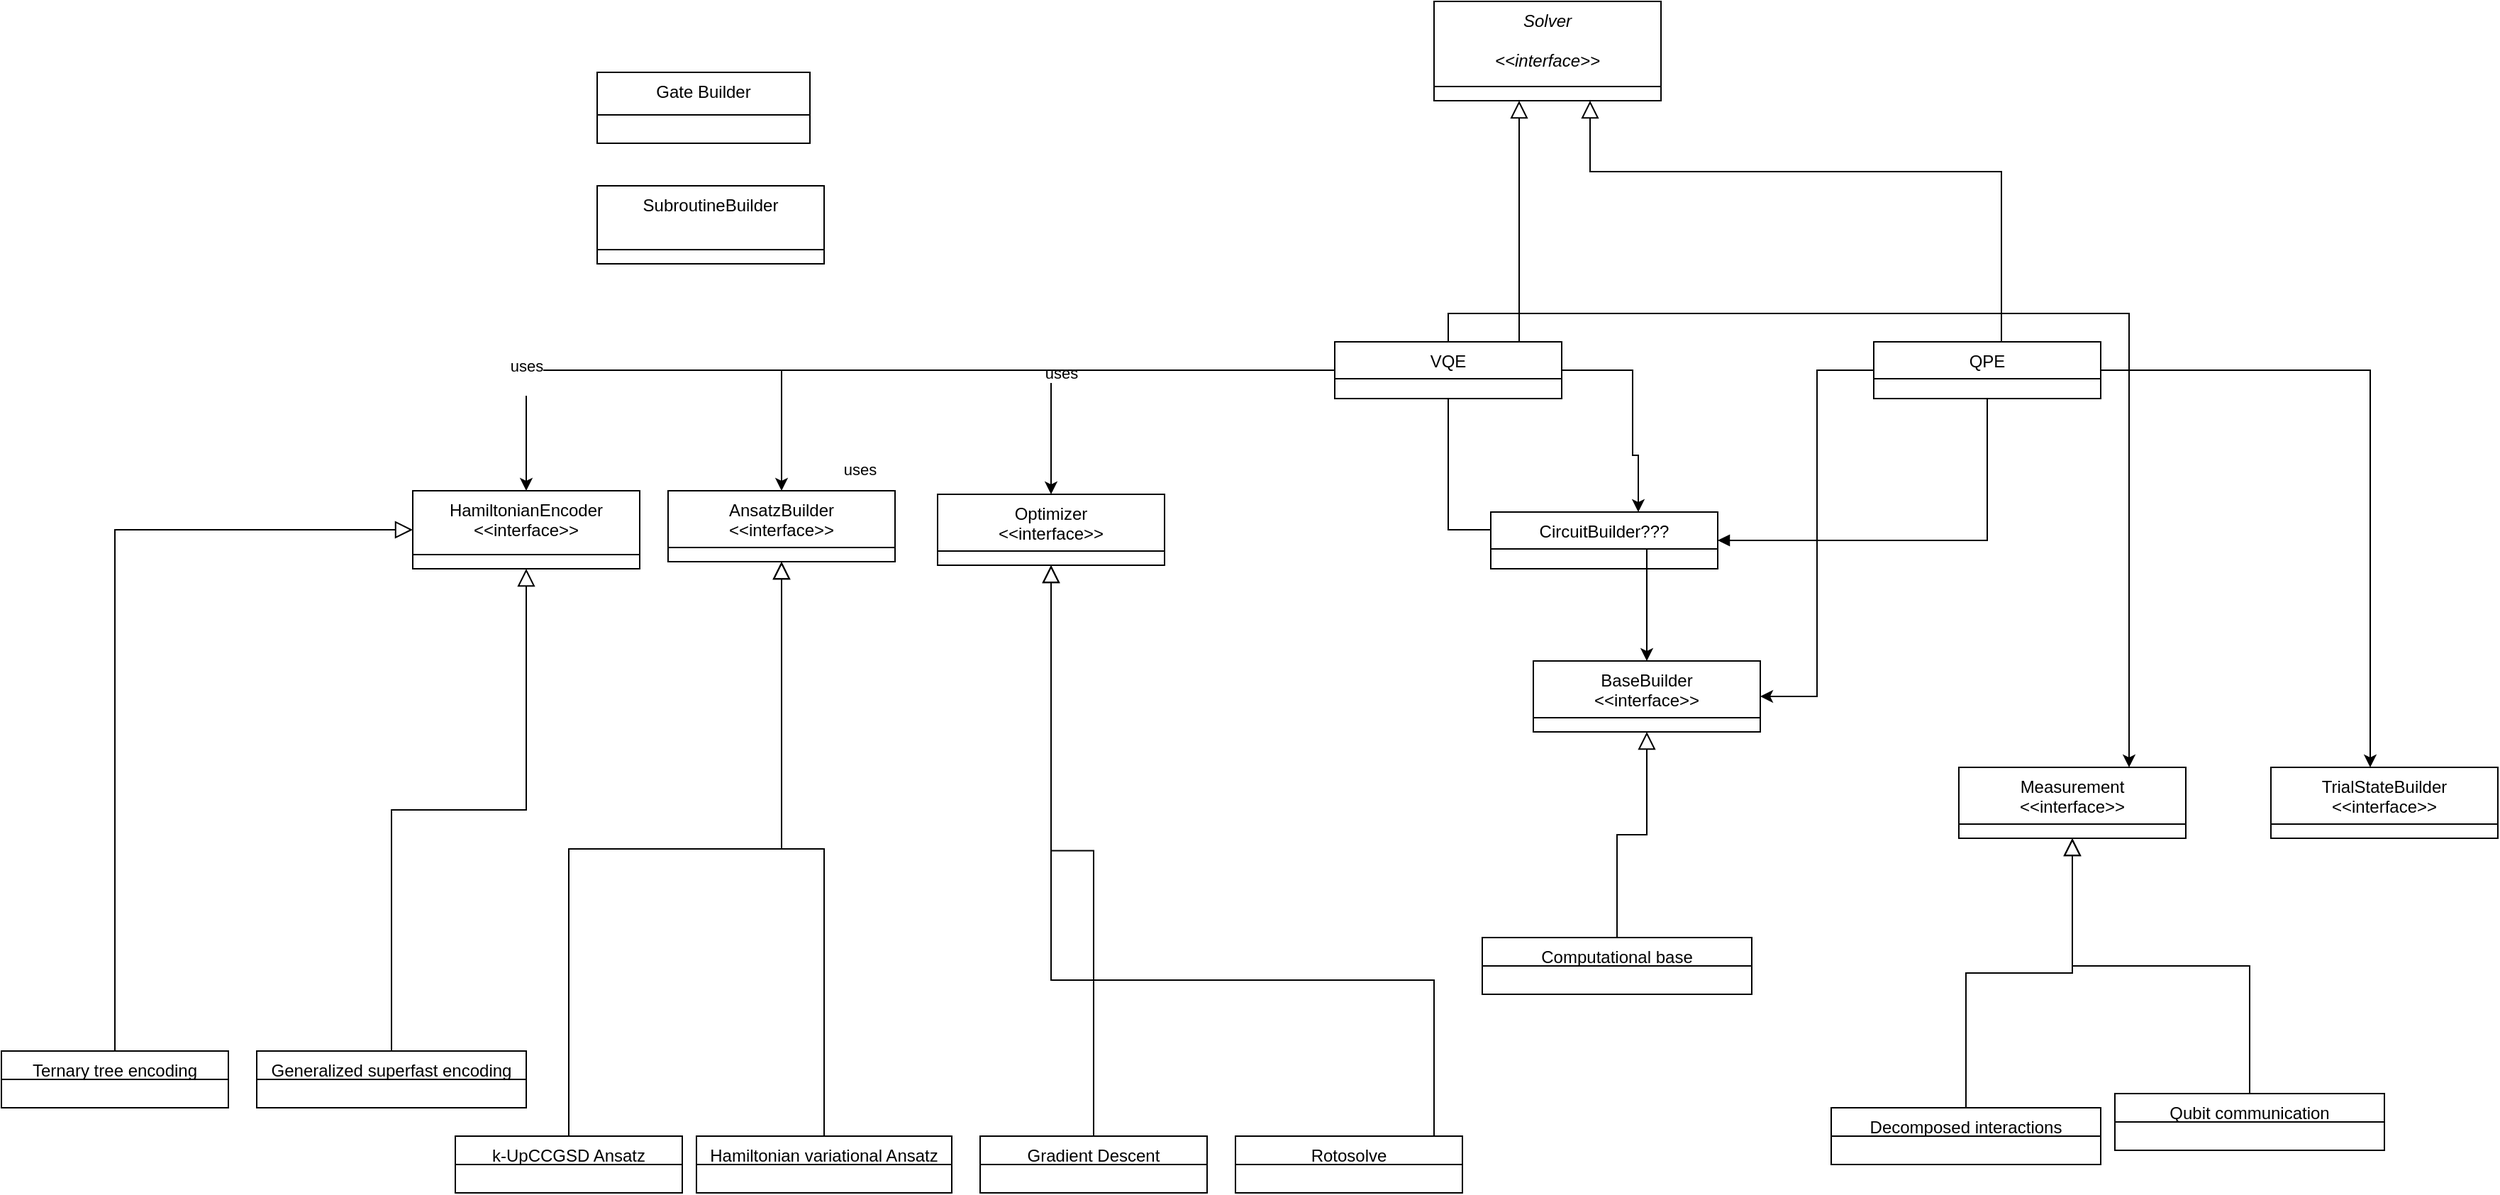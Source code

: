 <mxfile version="20.5.1" type="onedrive"><diagram id="C5RBs43oDa-KdzZeNtuy" name="Page-1"><mxGraphModel dx="3015" dy="1306" grid="1" gridSize="10" guides="1" tooltips="1" connect="1" arrows="1" fold="1" page="1" pageScale="1" pageWidth="827" pageHeight="1169" math="0" shadow="0"><root><mxCell id="WIyWlLk6GJQsqaUBKTNV-0"/><mxCell id="WIyWlLk6GJQsqaUBKTNV-1" parent="WIyWlLk6GJQsqaUBKTNV-0"/><mxCell id="zkfFHV4jXpPFQw0GAbJ--0" value="Solver &#xA;&#xA;&lt;&lt;interface&gt;&gt;&#xA;" style="swimlane;fontStyle=2;align=center;verticalAlign=top;childLayout=stackLayout;horizontal=1;startSize=60;horizontalStack=0;resizeParent=1;resizeLast=0;collapsible=1;marginBottom=0;rounded=0;shadow=0;strokeWidth=1;" parent="WIyWlLk6GJQsqaUBKTNV-1" vertex="1"><mxGeometry x="190" y="120" width="160" height="70" as="geometry"><mxRectangle x="230" y="140" width="160" height="26" as="alternateBounds"/></mxGeometry></mxCell><mxCell id="WdupqN8AmlqhAVBA66ka-44" style="edgeStyle=orthogonalEdgeStyle;rounded=0;orthogonalLoop=1;jettySize=auto;html=1;" edge="1" parent="WIyWlLk6GJQsqaUBKTNV-1" source="zkfFHV4jXpPFQw0GAbJ--6" target="WdupqN8AmlqhAVBA66ka-40"><mxGeometry relative="1" as="geometry"/></mxCell><mxCell id="WdupqN8AmlqhAVBA66ka-45" value="uses" style="edgeLabel;html=1;align=center;verticalAlign=middle;resizable=0;points=[];" vertex="1" connectable="0" parent="WdupqN8AmlqhAVBA66ka-44"><mxGeometry x="0.281" y="5" relative="1" as="geometry"><mxPoint x="-31" y="65" as="offset"/></mxGeometry></mxCell><mxCell id="WdupqN8AmlqhAVBA66ka-46" style="edgeStyle=orthogonalEdgeStyle;rounded=0;orthogonalLoop=1;jettySize=auto;html=1;" edge="1" parent="WIyWlLk6GJQsqaUBKTNV-1" source="zkfFHV4jXpPFQw0GAbJ--6" target="WdupqN8AmlqhAVBA66ka-38"><mxGeometry relative="1" as="geometry"/></mxCell><mxCell id="WdupqN8AmlqhAVBA66ka-47" value="uses" style="edgeLabel;html=1;align=center;verticalAlign=middle;resizable=0;points=[];" vertex="1" connectable="0" parent="WdupqN8AmlqhAVBA66ka-46"><mxGeometry x="0.345" y="2" relative="1" as="geometry"><mxPoint as="offset"/></mxGeometry></mxCell><mxCell id="WdupqN8AmlqhAVBA66ka-48" style="edgeStyle=orthogonalEdgeStyle;rounded=0;orthogonalLoop=1;jettySize=auto;html=1;" edge="1" parent="WIyWlLk6GJQsqaUBKTNV-1" source="zkfFHV4jXpPFQw0GAbJ--6" target="WdupqN8AmlqhAVBA66ka-39"><mxGeometry relative="1" as="geometry"/></mxCell><mxCell id="WdupqN8AmlqhAVBA66ka-49" value="uses" style="edgeLabel;html=1;align=center;verticalAlign=middle;resizable=0;points=[];" vertex="1" connectable="0" parent="WdupqN8AmlqhAVBA66ka-48"><mxGeometry x="0.321" y="3" relative="1" as="geometry"><mxPoint as="offset"/></mxGeometry></mxCell><mxCell id="WdupqN8AmlqhAVBA66ka-50" value="&lt;div&gt;uses&lt;/div&gt;&lt;div&gt;&lt;br&gt;&lt;/div&gt;" style="edgeStyle=orthogonalEdgeStyle;rounded=0;orthogonalLoop=1;jettySize=auto;html=1;" edge="1" parent="WIyWlLk6GJQsqaUBKTNV-1" source="zkfFHV4jXpPFQw0GAbJ--6" target="zkfFHV4jXpPFQw0GAbJ--17"><mxGeometry x="0.752" relative="1" as="geometry"><mxPoint as="offset"/></mxGeometry></mxCell><mxCell id="WdupqN8AmlqhAVBA66ka-54" style="edgeStyle=orthogonalEdgeStyle;rounded=0;orthogonalLoop=1;jettySize=auto;html=1;" edge="1" parent="WIyWlLk6GJQsqaUBKTNV-1" source="zkfFHV4jXpPFQw0GAbJ--6" target="WdupqN8AmlqhAVBA66ka-52"><mxGeometry relative="1" as="geometry"><Array as="points"><mxPoint x="330" y="380"/><mxPoint x="330" y="440"/><mxPoint x="334" y="440"/></Array></mxGeometry></mxCell><mxCell id="zkfFHV4jXpPFQw0GAbJ--6" value="VQE" style="swimlane;fontStyle=0;align=center;verticalAlign=top;childLayout=stackLayout;horizontal=1;startSize=26;horizontalStack=0;resizeParent=1;resizeLast=0;collapsible=1;marginBottom=0;rounded=0;shadow=0;strokeWidth=1;" parent="WIyWlLk6GJQsqaUBKTNV-1" vertex="1"><mxGeometry x="120" y="360" width="160" height="40" as="geometry"><mxRectangle x="130" y="380" width="160" height="26" as="alternateBounds"/></mxGeometry></mxCell><mxCell id="zkfFHV4jXpPFQw0GAbJ--12" value="" style="endArrow=block;endSize=10;endFill=0;shadow=0;strokeWidth=1;rounded=0;edgeStyle=elbowEdgeStyle;elbow=vertical;" parent="WIyWlLk6GJQsqaUBKTNV-1" source="zkfFHV4jXpPFQw0GAbJ--6" target="zkfFHV4jXpPFQw0GAbJ--0" edge="1"><mxGeometry width="160" relative="1" as="geometry"><mxPoint x="200" y="203" as="sourcePoint"/><mxPoint x="200" y="203" as="targetPoint"/><Array as="points"><mxPoint x="250" y="250"/></Array></mxGeometry></mxCell><mxCell id="WdupqN8AmlqhAVBA66ka-1" style="edgeStyle=orthogonalEdgeStyle;rounded=0;orthogonalLoop=1;jettySize=auto;html=1;endArrow=block;endFill=0;endSize=10;" edge="1" parent="WIyWlLk6GJQsqaUBKTNV-1" source="zkfFHV4jXpPFQw0GAbJ--13" target="zkfFHV4jXpPFQw0GAbJ--0"><mxGeometry relative="1" as="geometry"><Array as="points"><mxPoint x="590" y="240"/><mxPoint x="300" y="240"/></Array></mxGeometry></mxCell><mxCell id="zkfFHV4jXpPFQw0GAbJ--13" value="QPE" style="swimlane;fontStyle=0;align=center;verticalAlign=top;childLayout=stackLayout;horizontal=1;startSize=26;horizontalStack=0;resizeParent=1;resizeLast=0;collapsible=1;marginBottom=0;rounded=0;shadow=0;strokeWidth=1;" parent="WIyWlLk6GJQsqaUBKTNV-1" vertex="1"><mxGeometry x="500" y="360" width="160" height="40" as="geometry"><mxRectangle x="340" y="380" width="170" height="26" as="alternateBounds"/></mxGeometry></mxCell><mxCell id="WdupqN8AmlqhAVBA66ka-60" style="edgeStyle=orthogonalEdgeStyle;rounded=0;orthogonalLoop=1;jettySize=auto;html=1;startArrow=block;startFill=0;endArrow=none;endFill=0;startSize=10;endSize=6;entryX=0.5;entryY=0;entryDx=0;entryDy=0;" edge="1" parent="WIyWlLk6GJQsqaUBKTNV-1" source="zkfFHV4jXpPFQw0GAbJ--17" target="WdupqN8AmlqhAVBA66ka-58"><mxGeometry relative="1" as="geometry"><mxPoint x="-390" y="860" as="targetPoint"/></mxGeometry></mxCell><mxCell id="WdupqN8AmlqhAVBA66ka-62" style="edgeStyle=orthogonalEdgeStyle;rounded=0;orthogonalLoop=1;jettySize=auto;html=1;startArrow=block;startFill=0;endArrow=none;endFill=0;startSize=10;endSize=6;" edge="1" parent="WIyWlLk6GJQsqaUBKTNV-1" source="zkfFHV4jXpPFQw0GAbJ--17" target="WdupqN8AmlqhAVBA66ka-57"><mxGeometry relative="1" as="geometry"/></mxCell><mxCell id="zkfFHV4jXpPFQw0GAbJ--17" value="HamiltonianEncoder&#xA;&lt;&lt;interface&gt;&gt;&#xA;" style="swimlane;fontStyle=0;align=center;verticalAlign=top;childLayout=stackLayout;horizontal=1;startSize=45;horizontalStack=0;resizeParent=1;resizeLast=0;collapsible=1;marginBottom=0;rounded=0;shadow=0;strokeWidth=1;" parent="WIyWlLk6GJQsqaUBKTNV-1" vertex="1"><mxGeometry x="-530" y="465" width="160" height="55" as="geometry"><mxRectangle x="550" y="140" width="160" height="26" as="alternateBounds"/></mxGeometry></mxCell><mxCell id="WdupqN8AmlqhAVBA66ka-56" style="edgeStyle=orthogonalEdgeStyle;rounded=0;orthogonalLoop=1;jettySize=auto;html=1;endArrow=none;endFill=0;startArrow=block;startFill=0;endSize=6;startSize=10;" edge="1" parent="WIyWlLk6GJQsqaUBKTNV-1" source="WdupqN8AmlqhAVBA66ka-38" target="WdupqN8AmlqhAVBA66ka-55"><mxGeometry relative="1" as="geometry"/></mxCell><mxCell id="WdupqN8AmlqhAVBA66ka-77" style="edgeStyle=orthogonalEdgeStyle;rounded=0;orthogonalLoop=1;jettySize=auto;html=1;startArrow=block;startFill=0;endArrow=none;endFill=0;startSize=10;endSize=6;" edge="1" parent="WIyWlLk6GJQsqaUBKTNV-1" source="WdupqN8AmlqhAVBA66ka-38" target="WdupqN8AmlqhAVBA66ka-76"><mxGeometry relative="1" as="geometry"><Array as="points"><mxPoint x="-80" y="810"/><mxPoint x="190" y="810"/></Array></mxGeometry></mxCell><mxCell id="WdupqN8AmlqhAVBA66ka-38" value="Optimizer&#xA;&lt;&lt;interface&gt;&gt;&#xA;" style="swimlane;fontStyle=0;align=center;verticalAlign=top;childLayout=stackLayout;horizontal=1;startSize=40;horizontalStack=0;resizeParent=1;resizeLast=0;collapsible=1;marginBottom=0;rounded=0;shadow=0;strokeWidth=1;" vertex="1" parent="WIyWlLk6GJQsqaUBKTNV-1"><mxGeometry x="-160" y="467.5" width="160" height="50" as="geometry"><mxRectangle x="130" y="380" width="160" height="26" as="alternateBounds"/></mxGeometry></mxCell><mxCell id="WdupqN8AmlqhAVBA66ka-81" style="edgeStyle=orthogonalEdgeStyle;rounded=0;orthogonalLoop=1;jettySize=auto;html=1;startArrow=classic;startFill=1;endArrow=none;endFill=0;startSize=6;endSize=6;" edge="1" parent="WIyWlLk6GJQsqaUBKTNV-1" source="WdupqN8AmlqhAVBA66ka-39" target="zkfFHV4jXpPFQw0GAbJ--13"><mxGeometry relative="1" as="geometry"><Array as="points"><mxPoint x="460" y="380"/></Array></mxGeometry></mxCell><mxCell id="WdupqN8AmlqhAVBA66ka-86" style="edgeStyle=orthogonalEdgeStyle;rounded=0;orthogonalLoop=1;jettySize=auto;html=1;startArrow=block;startFill=0;endArrow=none;endFill=0;startSize=10;endSize=6;" edge="1" parent="WIyWlLk6GJQsqaUBKTNV-1" source="WdupqN8AmlqhAVBA66ka-39" target="WdupqN8AmlqhAVBA66ka-66"><mxGeometry relative="1" as="geometry"/></mxCell><mxCell id="WdupqN8AmlqhAVBA66ka-39" value="BaseBuilder&#xA;&lt;&lt;interface&gt;&gt;&#xA;" style="swimlane;fontStyle=0;align=center;verticalAlign=top;childLayout=stackLayout;horizontal=1;startSize=40;horizontalStack=0;resizeParent=1;resizeLast=0;collapsible=1;marginBottom=0;rounded=0;shadow=0;strokeWidth=1;" vertex="1" parent="WIyWlLk6GJQsqaUBKTNV-1"><mxGeometry x="260" y="585" width="160" height="50" as="geometry"><mxRectangle x="130" y="380" width="160" height="26" as="alternateBounds"/></mxGeometry></mxCell><mxCell id="WdupqN8AmlqhAVBA66ka-74" style="edgeStyle=orthogonalEdgeStyle;rounded=0;orthogonalLoop=1;jettySize=auto;html=1;startArrow=block;startFill=0;endArrow=none;endFill=0;startSize=10;endSize=6;" edge="1" parent="WIyWlLk6GJQsqaUBKTNV-1" source="WdupqN8AmlqhAVBA66ka-40" target="WdupqN8AmlqhAVBA66ka-73"><mxGeometry relative="1" as="geometry"/></mxCell><mxCell id="WdupqN8AmlqhAVBA66ka-75" style="edgeStyle=orthogonalEdgeStyle;rounded=0;orthogonalLoop=1;jettySize=auto;html=1;startArrow=block;startFill=0;endArrow=none;endFill=0;startSize=10;endSize=6;" edge="1" parent="WIyWlLk6GJQsqaUBKTNV-1" source="WdupqN8AmlqhAVBA66ka-40" target="WdupqN8AmlqhAVBA66ka-72"><mxGeometry relative="1" as="geometry"/></mxCell><mxCell id="WdupqN8AmlqhAVBA66ka-40" value="AnsatzBuilder&#xA;&lt;&lt;interface&gt;&gt;&#xA;" style="swimlane;fontStyle=0;align=center;verticalAlign=top;childLayout=stackLayout;horizontal=1;startSize=40;horizontalStack=0;resizeParent=1;resizeLast=0;collapsible=1;marginBottom=0;rounded=0;shadow=0;strokeWidth=1;" vertex="1" parent="WIyWlLk6GJQsqaUBKTNV-1"><mxGeometry x="-350" y="465" width="160" height="50" as="geometry"><mxRectangle x="130" y="380" width="160" height="26" as="alternateBounds"/></mxGeometry></mxCell><mxCell id="WdupqN8AmlqhAVBA66ka-79" style="edgeStyle=orthogonalEdgeStyle;rounded=0;orthogonalLoop=1;jettySize=auto;html=1;startArrow=block;startFill=1;endArrow=none;endFill=0;startSize=6;endSize=6;" edge="1" parent="WIyWlLk6GJQsqaUBKTNV-1" source="WdupqN8AmlqhAVBA66ka-52" target="zkfFHV4jXpPFQw0GAbJ--13"><mxGeometry relative="1" as="geometry"/></mxCell><mxCell id="WdupqN8AmlqhAVBA66ka-52" value="CircuitBuilder???" style="swimlane;fontStyle=0;align=center;verticalAlign=top;childLayout=stackLayout;horizontal=1;startSize=26;horizontalStack=0;resizeParent=1;resizeLast=0;collapsible=1;marginBottom=0;rounded=0;shadow=0;strokeWidth=1;" vertex="1" parent="WIyWlLk6GJQsqaUBKTNV-1"><mxGeometry x="230" y="480" width="160" height="40" as="geometry"><mxRectangle x="550" y="140" width="160" height="26" as="alternateBounds"/></mxGeometry></mxCell><mxCell id="WdupqN8AmlqhAVBA66ka-55" value="Gradient Descent" style="swimlane;fontStyle=0;align=center;verticalAlign=top;childLayout=stackLayout;horizontal=1;startSize=20;horizontalStack=0;resizeParent=1;resizeLast=0;collapsible=1;marginBottom=0;rounded=0;shadow=0;strokeWidth=1;" vertex="1" parent="WIyWlLk6GJQsqaUBKTNV-1"><mxGeometry x="-130" y="920" width="160" height="40" as="geometry"><mxRectangle x="130" y="380" width="160" height="26" as="alternateBounds"/></mxGeometry></mxCell><mxCell id="WdupqN8AmlqhAVBA66ka-57" value="Generalized superfast encoding" style="swimlane;fontStyle=0;align=center;verticalAlign=top;childLayout=stackLayout;horizontal=1;startSize=20;horizontalStack=0;resizeParent=1;resizeLast=0;collapsible=1;marginBottom=0;rounded=0;shadow=0;strokeWidth=1;" vertex="1" parent="WIyWlLk6GJQsqaUBKTNV-1"><mxGeometry x="-640" y="860" width="190" height="40" as="geometry"><mxRectangle x="130" y="380" width="160" height="26" as="alternateBounds"/></mxGeometry></mxCell><mxCell id="WdupqN8AmlqhAVBA66ka-58" value="Ternary tree encoding" style="swimlane;fontStyle=0;align=center;verticalAlign=top;childLayout=stackLayout;horizontal=1;startSize=20;horizontalStack=0;resizeParent=1;resizeLast=0;collapsible=1;marginBottom=0;rounded=0;shadow=0;strokeWidth=1;" vertex="1" parent="WIyWlLk6GJQsqaUBKTNV-1"><mxGeometry x="-820" y="860" width="160" height="40" as="geometry"><mxRectangle x="130" y="380" width="160" height="26" as="alternateBounds"/></mxGeometry></mxCell><mxCell id="WdupqN8AmlqhAVBA66ka-64" style="edgeStyle=orthogonalEdgeStyle;rounded=0;orthogonalLoop=1;jettySize=auto;html=1;startArrow=classic;startFill=1;endArrow=none;endFill=0;startSize=6;endSize=6;" edge="1" parent="WIyWlLk6GJQsqaUBKTNV-1" source="WdupqN8AmlqhAVBA66ka-63" target="zkfFHV4jXpPFQw0GAbJ--6"><mxGeometry relative="1" as="geometry"><Array as="points"><mxPoint x="680" y="340"/><mxPoint x="200" y="340"/></Array></mxGeometry></mxCell><mxCell id="WdupqN8AmlqhAVBA66ka-71" style="edgeStyle=orthogonalEdgeStyle;rounded=0;orthogonalLoop=1;jettySize=auto;html=1;startArrow=block;startFill=0;endArrow=none;endFill=0;startSize=10;endSize=6;" edge="1" parent="WIyWlLk6GJQsqaUBKTNV-1" source="WdupqN8AmlqhAVBA66ka-63" target="WdupqN8AmlqhAVBA66ka-65"><mxGeometry relative="1" as="geometry"/></mxCell><mxCell id="WdupqN8AmlqhAVBA66ka-89" style="edgeStyle=orthogonalEdgeStyle;rounded=0;orthogonalLoop=1;jettySize=auto;html=1;startArrow=block;startFill=0;endArrow=none;endFill=0;startSize=10;endSize=6;" edge="1" parent="WIyWlLk6GJQsqaUBKTNV-1" source="WdupqN8AmlqhAVBA66ka-63" target="WdupqN8AmlqhAVBA66ka-84"><mxGeometry relative="1" as="geometry"/></mxCell><mxCell id="WdupqN8AmlqhAVBA66ka-63" value="Measurement&#xA;&lt;&lt;interface&gt;&gt;&#xA;" style="swimlane;fontStyle=0;align=center;verticalAlign=top;childLayout=stackLayout;horizontal=1;startSize=40;horizontalStack=0;resizeParent=1;resizeLast=0;collapsible=1;marginBottom=0;rounded=0;shadow=0;strokeWidth=1;" vertex="1" parent="WIyWlLk6GJQsqaUBKTNV-1"><mxGeometry x="560" y="660" width="160" height="50" as="geometry"><mxRectangle x="130" y="380" width="160" height="26" as="alternateBounds"/></mxGeometry></mxCell><mxCell id="WdupqN8AmlqhAVBA66ka-65" value="Qubit communication" style="swimlane;fontStyle=0;align=center;verticalAlign=top;childLayout=stackLayout;horizontal=1;startSize=20;horizontalStack=0;resizeParent=1;resizeLast=0;collapsible=1;marginBottom=0;rounded=0;shadow=0;strokeWidth=1;" vertex="1" parent="WIyWlLk6GJQsqaUBKTNV-1"><mxGeometry x="670" y="890" width="190" height="40" as="geometry"><mxRectangle x="130" y="380" width="160" height="26" as="alternateBounds"/></mxGeometry></mxCell><mxCell id="WdupqN8AmlqhAVBA66ka-66" value="Computational base" style="swimlane;fontStyle=0;align=center;verticalAlign=top;childLayout=stackLayout;horizontal=1;startSize=20;horizontalStack=0;resizeParent=1;resizeLast=0;collapsible=1;marginBottom=0;rounded=0;shadow=0;strokeWidth=1;" vertex="1" parent="WIyWlLk6GJQsqaUBKTNV-1"><mxGeometry x="224" y="780" width="190" height="40" as="geometry"><mxRectangle x="130" y="380" width="160" height="26" as="alternateBounds"/></mxGeometry></mxCell><mxCell id="WdupqN8AmlqhAVBA66ka-72" value="Hamiltonian variational Ansatz" style="swimlane;fontStyle=0;align=center;verticalAlign=top;childLayout=stackLayout;horizontal=1;startSize=20;horizontalStack=0;resizeParent=1;resizeLast=0;collapsible=1;marginBottom=0;rounded=0;shadow=0;strokeWidth=1;" vertex="1" parent="WIyWlLk6GJQsqaUBKTNV-1"><mxGeometry x="-330" y="920" width="180" height="40" as="geometry"><mxRectangle x="130" y="380" width="160" height="26" as="alternateBounds"/></mxGeometry></mxCell><mxCell id="WdupqN8AmlqhAVBA66ka-73" value="k-UpCCGSD Ansatz" style="swimlane;fontStyle=0;align=center;verticalAlign=top;childLayout=stackLayout;horizontal=1;startSize=20;horizontalStack=0;resizeParent=1;resizeLast=0;collapsible=1;marginBottom=0;rounded=0;shadow=0;strokeWidth=1;" vertex="1" parent="WIyWlLk6GJQsqaUBKTNV-1"><mxGeometry x="-500" y="920" width="160" height="40" as="geometry"><mxRectangle x="130" y="380" width="160" height="26" as="alternateBounds"/></mxGeometry></mxCell><mxCell id="WdupqN8AmlqhAVBA66ka-76" value="Rotosolve" style="swimlane;fontStyle=0;align=center;verticalAlign=top;childLayout=stackLayout;horizontal=1;startSize=20;horizontalStack=0;resizeParent=1;resizeLast=0;collapsible=1;marginBottom=0;rounded=0;shadow=0;strokeWidth=1;" vertex="1" parent="WIyWlLk6GJQsqaUBKTNV-1"><mxGeometry x="50" y="920" width="160" height="40" as="geometry"><mxRectangle x="130" y="380" width="160" height="26" as="alternateBounds"/></mxGeometry></mxCell><mxCell id="WdupqN8AmlqhAVBA66ka-83" style="edgeStyle=orthogonalEdgeStyle;rounded=0;orthogonalLoop=1;jettySize=auto;html=1;startArrow=classic;startFill=1;endArrow=none;endFill=0;startSize=6;endSize=6;" edge="1" parent="WIyWlLk6GJQsqaUBKTNV-1" source="WdupqN8AmlqhAVBA66ka-82" target="zkfFHV4jXpPFQw0GAbJ--13"><mxGeometry relative="1" as="geometry"><Array as="points"><mxPoint x="850" y="380"/></Array></mxGeometry></mxCell><mxCell id="WdupqN8AmlqhAVBA66ka-82" value="TrialStateBuilder&#xA;&lt;&lt;interface&gt;&gt;&#xA;" style="swimlane;fontStyle=0;align=center;verticalAlign=top;childLayout=stackLayout;horizontal=1;startSize=40;horizontalStack=0;resizeParent=1;resizeLast=0;collapsible=1;marginBottom=0;rounded=0;shadow=0;strokeWidth=1;" vertex="1" parent="WIyWlLk6GJQsqaUBKTNV-1"><mxGeometry x="780" y="660" width="160" height="50" as="geometry"><mxRectangle x="130" y="380" width="160" height="26" as="alternateBounds"/></mxGeometry></mxCell><mxCell id="WdupqN8AmlqhAVBA66ka-84" value="Decomposed interactions" style="swimlane;fontStyle=0;align=center;verticalAlign=top;childLayout=stackLayout;horizontal=1;startSize=20;horizontalStack=0;resizeParent=1;resizeLast=0;collapsible=1;marginBottom=0;rounded=0;shadow=0;strokeWidth=1;" vertex="1" parent="WIyWlLk6GJQsqaUBKTNV-1"><mxGeometry x="470" y="900" width="190" height="40" as="geometry"><mxRectangle x="130" y="380" width="160" height="26" as="alternateBounds"/></mxGeometry></mxCell><mxCell id="WdupqN8AmlqhAVBA66ka-90" value="Gate Builder" style="swimlane;fontStyle=0;align=center;verticalAlign=top;childLayout=stackLayout;horizontal=1;startSize=30;horizontalStack=0;resizeParent=1;resizeLast=0;collapsible=1;marginBottom=0;rounded=0;shadow=0;strokeWidth=1;" vertex="1" parent="WIyWlLk6GJQsqaUBKTNV-1"><mxGeometry x="-400" y="170" width="150" height="50" as="geometry"><mxRectangle x="550" y="140" width="160" height="26" as="alternateBounds"/></mxGeometry></mxCell><mxCell id="WdupqN8AmlqhAVBA66ka-92" value="SubroutineBuilder&#xA;&#xA;" style="swimlane;fontStyle=0;align=center;verticalAlign=top;childLayout=stackLayout;horizontal=1;startSize=45;horizontalStack=0;resizeParent=1;resizeLast=0;collapsible=1;marginBottom=0;rounded=0;shadow=0;strokeWidth=1;" vertex="1" parent="WIyWlLk6GJQsqaUBKTNV-1"><mxGeometry x="-400" y="250" width="160" height="55" as="geometry"><mxRectangle x="550" y="140" width="160" height="26" as="alternateBounds"/></mxGeometry></mxCell></root></mxGraphModel></diagram></mxfile>